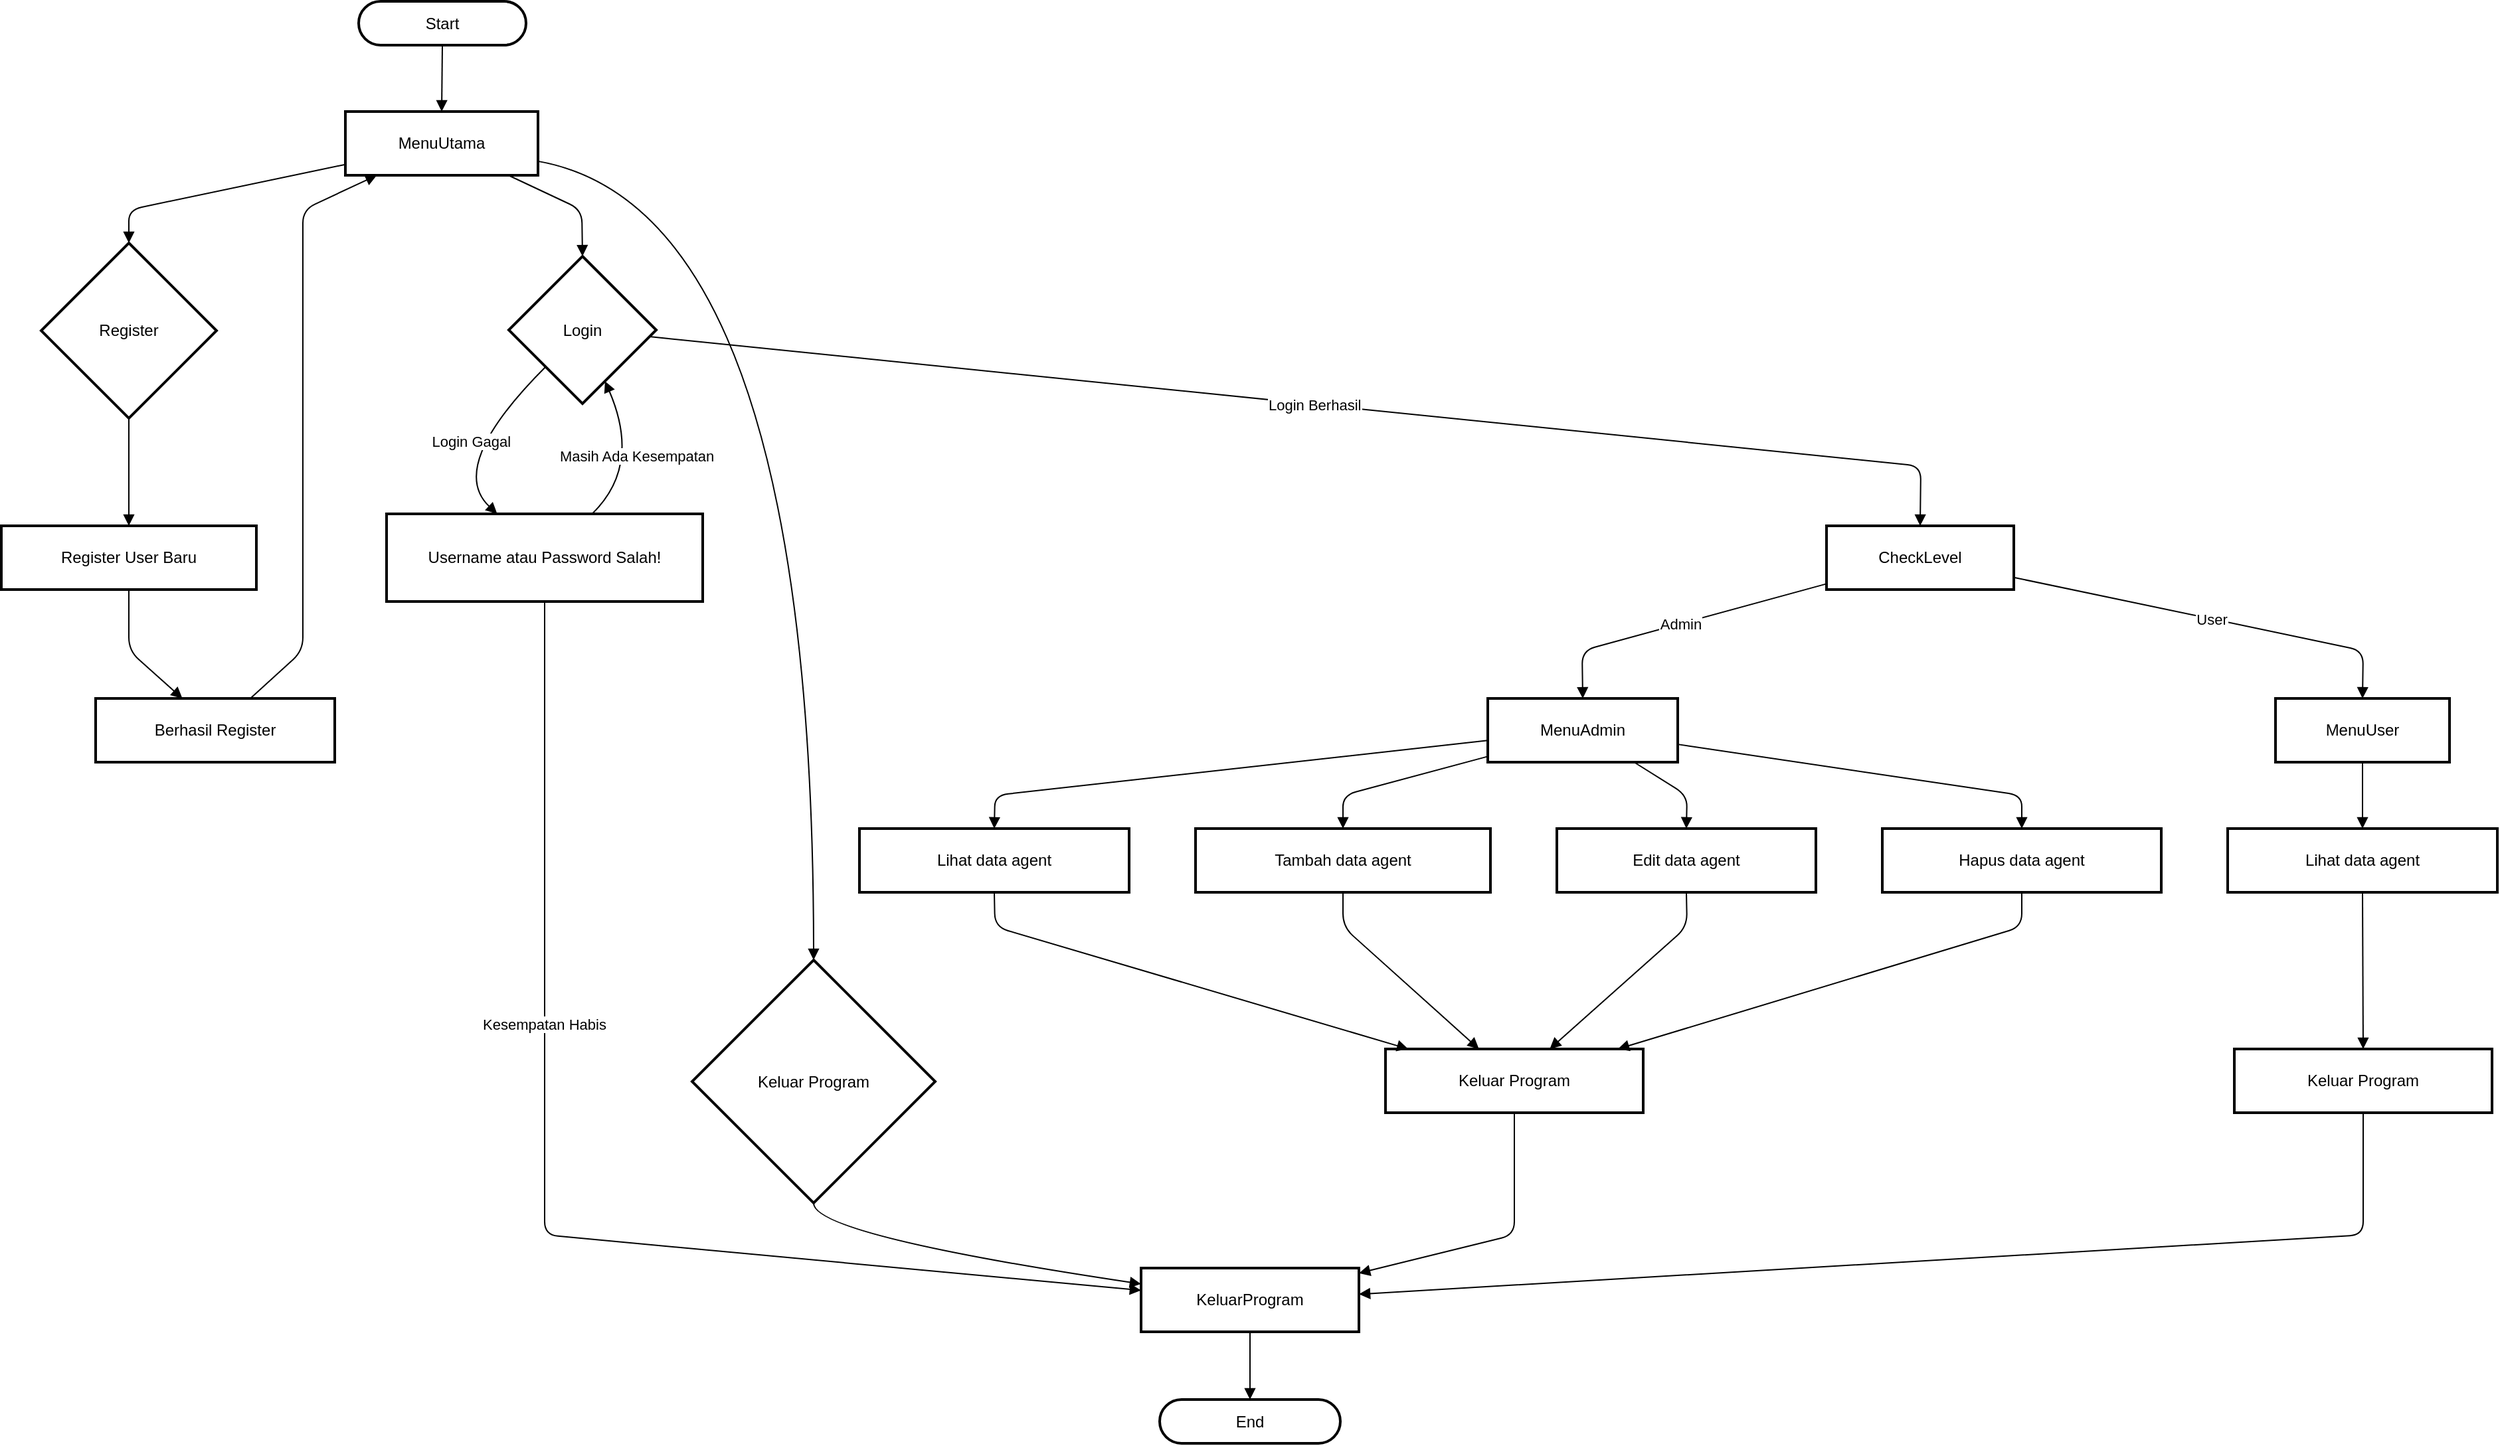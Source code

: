 <mxfile version="24.7.17">
  <diagram name="Page-1" id="1LIJNtAVUpF4ieyizcCd">
    <mxGraphModel dx="1594" dy="1006" grid="1" gridSize="10" guides="1" tooltips="1" connect="1" arrows="1" fold="1" page="1" pageScale="1" pageWidth="850" pageHeight="1100" math="0" shadow="0">
      <root>
        <mxCell id="0" />
        <mxCell id="1" parent="0" />
        <mxCell id="zoH5LHjdJ8bY2uXw1csb-1" value="Start" style="rounded=1;whiteSpace=wrap;arcSize=50;strokeWidth=2;" parent="1" vertex="1">
          <mxGeometry x="289" y="20" width="126" height="33" as="geometry" />
        </mxCell>
        <mxCell id="zoH5LHjdJ8bY2uXw1csb-2" value="MenuUtama" style="whiteSpace=wrap;strokeWidth=2;" parent="1" vertex="1">
          <mxGeometry x="279" y="103" width="145" height="48" as="geometry" />
        </mxCell>
        <mxCell id="zoH5LHjdJ8bY2uXw1csb-3" value="Login" style="rhombus;strokeWidth=2;whiteSpace=wrap;" parent="1" vertex="1">
          <mxGeometry x="402" y="212" width="111" height="111" as="geometry" />
        </mxCell>
        <mxCell id="zoH5LHjdJ8bY2uXw1csb-4" value="Register" style="rhombus;strokeWidth=2;whiteSpace=wrap;" parent="1" vertex="1">
          <mxGeometry x="50" y="202" width="132" height="132" as="geometry" />
        </mxCell>
        <mxCell id="zoH5LHjdJ8bY2uXw1csb-5" value="Keluar Program" style="rhombus;strokeWidth=2;whiteSpace=wrap;" parent="1" vertex="1">
          <mxGeometry x="540" y="742" width="183" height="183" as="geometry" />
        </mxCell>
        <mxCell id="zoH5LHjdJ8bY2uXw1csb-6" value="CheckLevel" style="whiteSpace=wrap;strokeWidth=2;" parent="1" vertex="1">
          <mxGeometry x="1394" y="415" width="141" height="48" as="geometry" />
        </mxCell>
        <mxCell id="zoH5LHjdJ8bY2uXw1csb-7" value="Username atau Password Salah!" style="whiteSpace=wrap;strokeWidth=2;" parent="1" vertex="1">
          <mxGeometry x="310" y="406" width="238" height="66" as="geometry" />
        </mxCell>
        <mxCell id="zoH5LHjdJ8bY2uXw1csb-8" value="KeluarProgram" style="whiteSpace=wrap;strokeWidth=2;" parent="1" vertex="1">
          <mxGeometry x="878" y="974" width="164" height="48" as="geometry" />
        </mxCell>
        <mxCell id="zoH5LHjdJ8bY2uXw1csb-9" value="Register User Baru" style="whiteSpace=wrap;strokeWidth=2;" parent="1" vertex="1">
          <mxGeometry x="20" y="415" width="192" height="48" as="geometry" />
        </mxCell>
        <mxCell id="zoH5LHjdJ8bY2uXw1csb-10" value="Berhasil Register" style="whiteSpace=wrap;strokeWidth=2;" parent="1" vertex="1">
          <mxGeometry x="91" y="545" width="180" height="48" as="geometry" />
        </mxCell>
        <mxCell id="zoH5LHjdJ8bY2uXw1csb-11" value="MenuAdmin" style="whiteSpace=wrap;strokeWidth=2;" parent="1" vertex="1">
          <mxGeometry x="1139" y="545" width="143" height="48" as="geometry" />
        </mxCell>
        <mxCell id="zoH5LHjdJ8bY2uXw1csb-12" value="MenuUser" style="whiteSpace=wrap;strokeWidth=2;" parent="1" vertex="1">
          <mxGeometry x="1732" y="545" width="131" height="48" as="geometry" />
        </mxCell>
        <mxCell id="zoH5LHjdJ8bY2uXw1csb-13" value="Lihat data agent" style="whiteSpace=wrap;strokeWidth=2;" parent="1" vertex="1">
          <mxGeometry x="666" y="643" width="203" height="48" as="geometry" />
        </mxCell>
        <mxCell id="zoH5LHjdJ8bY2uXw1csb-14" value="Keluar Program" style="whiteSpace=wrap;strokeWidth=2;" parent="1" vertex="1">
          <mxGeometry x="1062" y="809" width="194" height="48" as="geometry" />
        </mxCell>
        <mxCell id="zoH5LHjdJ8bY2uXw1csb-15" value="Tambah data agent" style="whiteSpace=wrap;strokeWidth=2;" parent="1" vertex="1">
          <mxGeometry x="919" y="643" width="222" height="48" as="geometry" />
        </mxCell>
        <mxCell id="zoH5LHjdJ8bY2uXw1csb-16" value="Edit data agent" style="whiteSpace=wrap;strokeWidth=2;" parent="1" vertex="1">
          <mxGeometry x="1191" y="643" width="195" height="48" as="geometry" />
        </mxCell>
        <mxCell id="zoH5LHjdJ8bY2uXw1csb-17" value="Hapus data agent" style="whiteSpace=wrap;strokeWidth=2;" parent="1" vertex="1">
          <mxGeometry x="1436" y="643" width="210" height="48" as="geometry" />
        </mxCell>
        <mxCell id="zoH5LHjdJ8bY2uXw1csb-18" value="Lihat data agent" style="whiteSpace=wrap;strokeWidth=2;" parent="1" vertex="1">
          <mxGeometry x="1696" y="643" width="203" height="48" as="geometry" />
        </mxCell>
        <mxCell id="zoH5LHjdJ8bY2uXw1csb-19" value="Keluar Program" style="whiteSpace=wrap;strokeWidth=2;" parent="1" vertex="1">
          <mxGeometry x="1701" y="809" width="194" height="48" as="geometry" />
        </mxCell>
        <mxCell id="zoH5LHjdJ8bY2uXw1csb-20" value="End" style="rounded=1;whiteSpace=wrap;arcSize=50;strokeWidth=2;" parent="1" vertex="1">
          <mxGeometry x="892" y="1073" width="136" height="33" as="geometry" />
        </mxCell>
        <mxCell id="zoH5LHjdJ8bY2uXw1csb-21" value="" style="curved=1;startArrow=none;endArrow=block;exitX=0.5;exitY=1.01;entryX=0.5;entryY=0.01;rounded=0;" parent="1" source="zoH5LHjdJ8bY2uXw1csb-1" target="zoH5LHjdJ8bY2uXw1csb-2" edge="1">
          <mxGeometry relative="1" as="geometry">
            <Array as="points" />
          </mxGeometry>
        </mxCell>
        <mxCell id="zoH5LHjdJ8bY2uXw1csb-22" value="" style="curved=0;startArrow=none;endArrow=block;exitX=0.86;exitY=1.02;entryX=0.5;entryY=0;rounded=1;" parent="1" source="zoH5LHjdJ8bY2uXw1csb-2" target="zoH5LHjdJ8bY2uXw1csb-3" edge="1">
          <mxGeometry relative="1" as="geometry">
            <Array as="points">
              <mxPoint x="457" y="177" />
            </Array>
          </mxGeometry>
        </mxCell>
        <mxCell id="zoH5LHjdJ8bY2uXw1csb-23" value="" style="curved=0;startArrow=none;endArrow=block;exitX=0;exitY=0.83;entryX=0.5;entryY=0;rounded=1;" parent="1" source="zoH5LHjdJ8bY2uXw1csb-2" target="zoH5LHjdJ8bY2uXw1csb-4" edge="1">
          <mxGeometry relative="1" as="geometry">
            <Array as="points">
              <mxPoint x="116" y="177" />
            </Array>
          </mxGeometry>
        </mxCell>
        <mxCell id="zoH5LHjdJ8bY2uXw1csb-24" value="" style="curved=1;startArrow=none;endArrow=block;exitX=1;exitY=0.78;entryX=0.5;entryY=0;rounded=0;" parent="1" source="zoH5LHjdJ8bY2uXw1csb-2" target="zoH5LHjdJ8bY2uXw1csb-5" edge="1">
          <mxGeometry relative="1" as="geometry">
            <Array as="points">
              <mxPoint x="631" y="177" />
            </Array>
          </mxGeometry>
        </mxCell>
        <mxCell id="zoH5LHjdJ8bY2uXw1csb-25" value="Login Berhasil" style="curved=0;startArrow=none;endArrow=block;exitX=1;exitY=0.55;entryX=0.5;entryY=0;rounded=1;" parent="1" source="zoH5LHjdJ8bY2uXw1csb-3" target="zoH5LHjdJ8bY2uXw1csb-6" edge="1">
          <mxGeometry relative="1" as="geometry">
            <Array as="points">
              <mxPoint x="1465" y="370" />
            </Array>
          </mxGeometry>
        </mxCell>
        <mxCell id="zoH5LHjdJ8bY2uXw1csb-26" value="Login Gagal" style="curved=1;startArrow=none;endArrow=block;exitX=0;exitY=1;entryX=0.35;entryY=0;rounded=0;" parent="1" source="zoH5LHjdJ8bY2uXw1csb-3" target="zoH5LHjdJ8bY2uXw1csb-7" edge="1">
          <mxGeometry relative="1" as="geometry">
            <Array as="points">
              <mxPoint x="355" y="370" />
            </Array>
          </mxGeometry>
        </mxCell>
        <mxCell id="zoH5LHjdJ8bY2uXw1csb-27" value="Kesempatan Habis" style="curved=0;startArrow=none;endArrow=block;exitX=0.5;exitY=1;entryX=0;entryY=0.35;rounded=1;" parent="1" source="zoH5LHjdJ8bY2uXw1csb-7" target="zoH5LHjdJ8bY2uXw1csb-8" edge="1">
          <mxGeometry x="-0.315" relative="1" as="geometry">
            <Array as="points">
              <mxPoint x="429" y="949" />
            </Array>
            <mxPoint as="offset" />
          </mxGeometry>
        </mxCell>
        <mxCell id="zoH5LHjdJ8bY2uXw1csb-28" value="Masih Ada Kesempatan" style="curved=1;startArrow=none;endArrow=block;exitX=0.65;exitY=0;entryX=0.72;entryY=1;rounded=0;" parent="1" source="zoH5LHjdJ8bY2uXw1csb-7" target="zoH5LHjdJ8bY2uXw1csb-3" edge="1">
          <mxGeometry relative="1" as="geometry">
            <Array as="points">
              <mxPoint x="502" y="370" />
            </Array>
          </mxGeometry>
        </mxCell>
        <mxCell id="zoH5LHjdJ8bY2uXw1csb-29" value="" style="curved=1;startArrow=none;endArrow=block;exitX=0.5;exitY=1;entryX=0.5;entryY=0;rounded=0;" parent="1" source="zoH5LHjdJ8bY2uXw1csb-4" target="zoH5LHjdJ8bY2uXw1csb-9" edge="1">
          <mxGeometry relative="1" as="geometry">
            <Array as="points" />
          </mxGeometry>
        </mxCell>
        <mxCell id="zoH5LHjdJ8bY2uXw1csb-30" value="" style="curved=0;startArrow=none;endArrow=block;exitX=0.5;exitY=1.01;entryX=0.36;entryY=-0.01;rounded=1;" parent="1" source="zoH5LHjdJ8bY2uXw1csb-9" target="zoH5LHjdJ8bY2uXw1csb-10" edge="1">
          <mxGeometry relative="1" as="geometry">
            <Array as="points">
              <mxPoint x="116" y="509" />
            </Array>
          </mxGeometry>
        </mxCell>
        <mxCell id="zoH5LHjdJ8bY2uXw1csb-31" value="" style="curved=0;startArrow=none;endArrow=block;exitX=0.65;exitY=-0.01;entryX=0.15;entryY=1.02;rounded=1;" parent="1" source="zoH5LHjdJ8bY2uXw1csb-10" target="zoH5LHjdJ8bY2uXw1csb-2" edge="1">
          <mxGeometry relative="1" as="geometry">
            <Array as="points">
              <mxPoint x="247" y="509" />
              <mxPoint x="247" y="177" />
            </Array>
          </mxGeometry>
        </mxCell>
        <mxCell id="zoH5LHjdJ8bY2uXw1csb-32" value="" style="curved=1;startArrow=none;endArrow=block;exitX=0.5;exitY=1;entryX=0;entryY=0.25;rounded=0;" parent="1" source="zoH5LHjdJ8bY2uXw1csb-5" target="zoH5LHjdJ8bY2uXw1csb-8" edge="1">
          <mxGeometry relative="1" as="geometry">
            <Array as="points">
              <mxPoint x="631" y="949" />
            </Array>
          </mxGeometry>
        </mxCell>
        <mxCell id="zoH5LHjdJ8bY2uXw1csb-33" value="Admin" style="curved=0;startArrow=none;endArrow=block;exitX=0;exitY=0.91;entryX=0.5;entryY=-0.01;rounded=1;" parent="1" source="zoH5LHjdJ8bY2uXw1csb-6" target="zoH5LHjdJ8bY2uXw1csb-11" edge="1">
          <mxGeometry relative="1" as="geometry">
            <Array as="points">
              <mxPoint x="1210" y="509" />
            </Array>
          </mxGeometry>
        </mxCell>
        <mxCell id="zoH5LHjdJ8bY2uXw1csb-34" value="User" style="curved=0;startArrow=none;endArrow=block;exitX=1;exitY=0.81;entryX=0.5;entryY=-0.01;rounded=1;" parent="1" source="zoH5LHjdJ8bY2uXw1csb-6" target="zoH5LHjdJ8bY2uXw1csb-12" edge="1">
          <mxGeometry relative="1" as="geometry">
            <Array as="points">
              <mxPoint x="1798" y="509" />
            </Array>
          </mxGeometry>
        </mxCell>
        <mxCell id="zoH5LHjdJ8bY2uXw1csb-35" value="" style="curved=0;startArrow=none;endArrow=block;exitX=0;exitY=0.66;entryX=0.5;entryY=0;rounded=1;" parent="1" source="zoH5LHjdJ8bY2uXw1csb-11" target="zoH5LHjdJ8bY2uXw1csb-13" edge="1">
          <mxGeometry relative="1" as="geometry">
            <Array as="points">
              <mxPoint x="768" y="618" />
            </Array>
          </mxGeometry>
        </mxCell>
        <mxCell id="zoH5LHjdJ8bY2uXw1csb-36" value="" style="curved=0;startArrow=none;endArrow=block;exitX=0.5;exitY=1.01;entryX=0.08;entryY=-0.01;rounded=1;" parent="1" source="zoH5LHjdJ8bY2uXw1csb-13" target="zoH5LHjdJ8bY2uXw1csb-14" edge="1">
          <mxGeometry relative="1" as="geometry">
            <Array as="points">
              <mxPoint x="768" y="717" />
            </Array>
          </mxGeometry>
        </mxCell>
        <mxCell id="zoH5LHjdJ8bY2uXw1csb-37" value="" style="curved=0;startArrow=none;endArrow=block;exitX=0;exitY=0.91;entryX=0.5;entryY=0;rounded=1;" parent="1" source="zoH5LHjdJ8bY2uXw1csb-11" target="zoH5LHjdJ8bY2uXw1csb-15" edge="1">
          <mxGeometry relative="1" as="geometry">
            <Array as="points">
              <mxPoint x="1030" y="618" />
            </Array>
          </mxGeometry>
        </mxCell>
        <mxCell id="zoH5LHjdJ8bY2uXw1csb-38" value="" style="curved=0;startArrow=none;endArrow=block;exitX=0.5;exitY=1.01;entryX=0.36;entryY=-0.01;rounded=1;" parent="1" source="zoH5LHjdJ8bY2uXw1csb-15" target="zoH5LHjdJ8bY2uXw1csb-14" edge="1">
          <mxGeometry relative="1" as="geometry">
            <Array as="points">
              <mxPoint x="1030" y="717" />
            </Array>
          </mxGeometry>
        </mxCell>
        <mxCell id="zoH5LHjdJ8bY2uXw1csb-39" value="" style="curved=0;startArrow=none;endArrow=block;exitX=0.77;exitY=1;entryX=0.5;entryY=0;rounded=1;" parent="1" source="zoH5LHjdJ8bY2uXw1csb-11" target="zoH5LHjdJ8bY2uXw1csb-16" edge="1">
          <mxGeometry relative="1" as="geometry">
            <Array as="points">
              <mxPoint x="1289" y="618" />
            </Array>
          </mxGeometry>
        </mxCell>
        <mxCell id="zoH5LHjdJ8bY2uXw1csb-40" value="" style="curved=0;startArrow=none;endArrow=block;exitX=0.5;exitY=1.01;entryX=0.64;entryY=-0.01;rounded=1;" parent="1" source="zoH5LHjdJ8bY2uXw1csb-16" target="zoH5LHjdJ8bY2uXw1csb-14" edge="1">
          <mxGeometry relative="1" as="geometry">
            <Array as="points">
              <mxPoint x="1289" y="717" />
            </Array>
          </mxGeometry>
        </mxCell>
        <mxCell id="zoH5LHjdJ8bY2uXw1csb-41" value="" style="curved=0;startArrow=none;endArrow=block;exitX=1;exitY=0.72;entryX=0.5;entryY=0;rounded=1;" parent="1" source="zoH5LHjdJ8bY2uXw1csb-11" target="zoH5LHjdJ8bY2uXw1csb-17" edge="1">
          <mxGeometry relative="1" as="geometry">
            <Array as="points">
              <mxPoint x="1541" y="618" />
            </Array>
          </mxGeometry>
        </mxCell>
        <mxCell id="zoH5LHjdJ8bY2uXw1csb-42" value="" style="curved=0;startArrow=none;endArrow=block;exitX=0.5;exitY=1.01;entryX=0.91;entryY=-0.01;rounded=1;" parent="1" source="zoH5LHjdJ8bY2uXw1csb-17" target="zoH5LHjdJ8bY2uXw1csb-14" edge="1">
          <mxGeometry relative="1" as="geometry">
            <Array as="points">
              <mxPoint x="1541" y="717" />
            </Array>
          </mxGeometry>
        </mxCell>
        <mxCell id="zoH5LHjdJ8bY2uXw1csb-43" value="" style="curved=1;startArrow=none;endArrow=block;exitX=0.5;exitY=1;entryX=0.5;entryY=0;rounded=0;" parent="1" source="zoH5LHjdJ8bY2uXw1csb-12" target="zoH5LHjdJ8bY2uXw1csb-18" edge="1">
          <mxGeometry relative="1" as="geometry">
            <Array as="points" />
          </mxGeometry>
        </mxCell>
        <mxCell id="zoH5LHjdJ8bY2uXw1csb-44" value="" style="curved=1;startArrow=none;endArrow=block;exitX=0.5;exitY=1.01;entryX=0.5;entryY=-0.01;rounded=0;" parent="1" source="zoH5LHjdJ8bY2uXw1csb-18" target="zoH5LHjdJ8bY2uXw1csb-19" edge="1">
          <mxGeometry relative="1" as="geometry">
            <Array as="points" />
          </mxGeometry>
        </mxCell>
        <mxCell id="zoH5LHjdJ8bY2uXw1csb-45" value="" style="curved=0;startArrow=none;endArrow=block;exitX=0.5;exitY=1;entryX=1;entryY=0.08;rounded=1;" parent="1" source="zoH5LHjdJ8bY2uXw1csb-14" target="zoH5LHjdJ8bY2uXw1csb-8" edge="1">
          <mxGeometry relative="1" as="geometry">
            <Array as="points">
              <mxPoint x="1159" y="949" />
            </Array>
          </mxGeometry>
        </mxCell>
        <mxCell id="zoH5LHjdJ8bY2uXw1csb-46" value="" style="curved=0;startArrow=none;endArrow=block;exitX=0.5;exitY=1;entryX=1;entryY=0.41;rounded=1;" parent="1" source="zoH5LHjdJ8bY2uXw1csb-19" target="zoH5LHjdJ8bY2uXw1csb-8" edge="1">
          <mxGeometry relative="1" as="geometry">
            <Array as="points">
              <mxPoint x="1798" y="949" />
            </Array>
          </mxGeometry>
        </mxCell>
        <mxCell id="zoH5LHjdJ8bY2uXw1csb-47" value="" style="curved=1;startArrow=none;endArrow=block;exitX=0.5;exitY=1.01;entryX=0.5;entryY=-0.01;rounded=0;" parent="1" source="zoH5LHjdJ8bY2uXw1csb-8" target="zoH5LHjdJ8bY2uXw1csb-20" edge="1">
          <mxGeometry relative="1" as="geometry">
            <Array as="points" />
          </mxGeometry>
        </mxCell>
      </root>
    </mxGraphModel>
  </diagram>
</mxfile>

